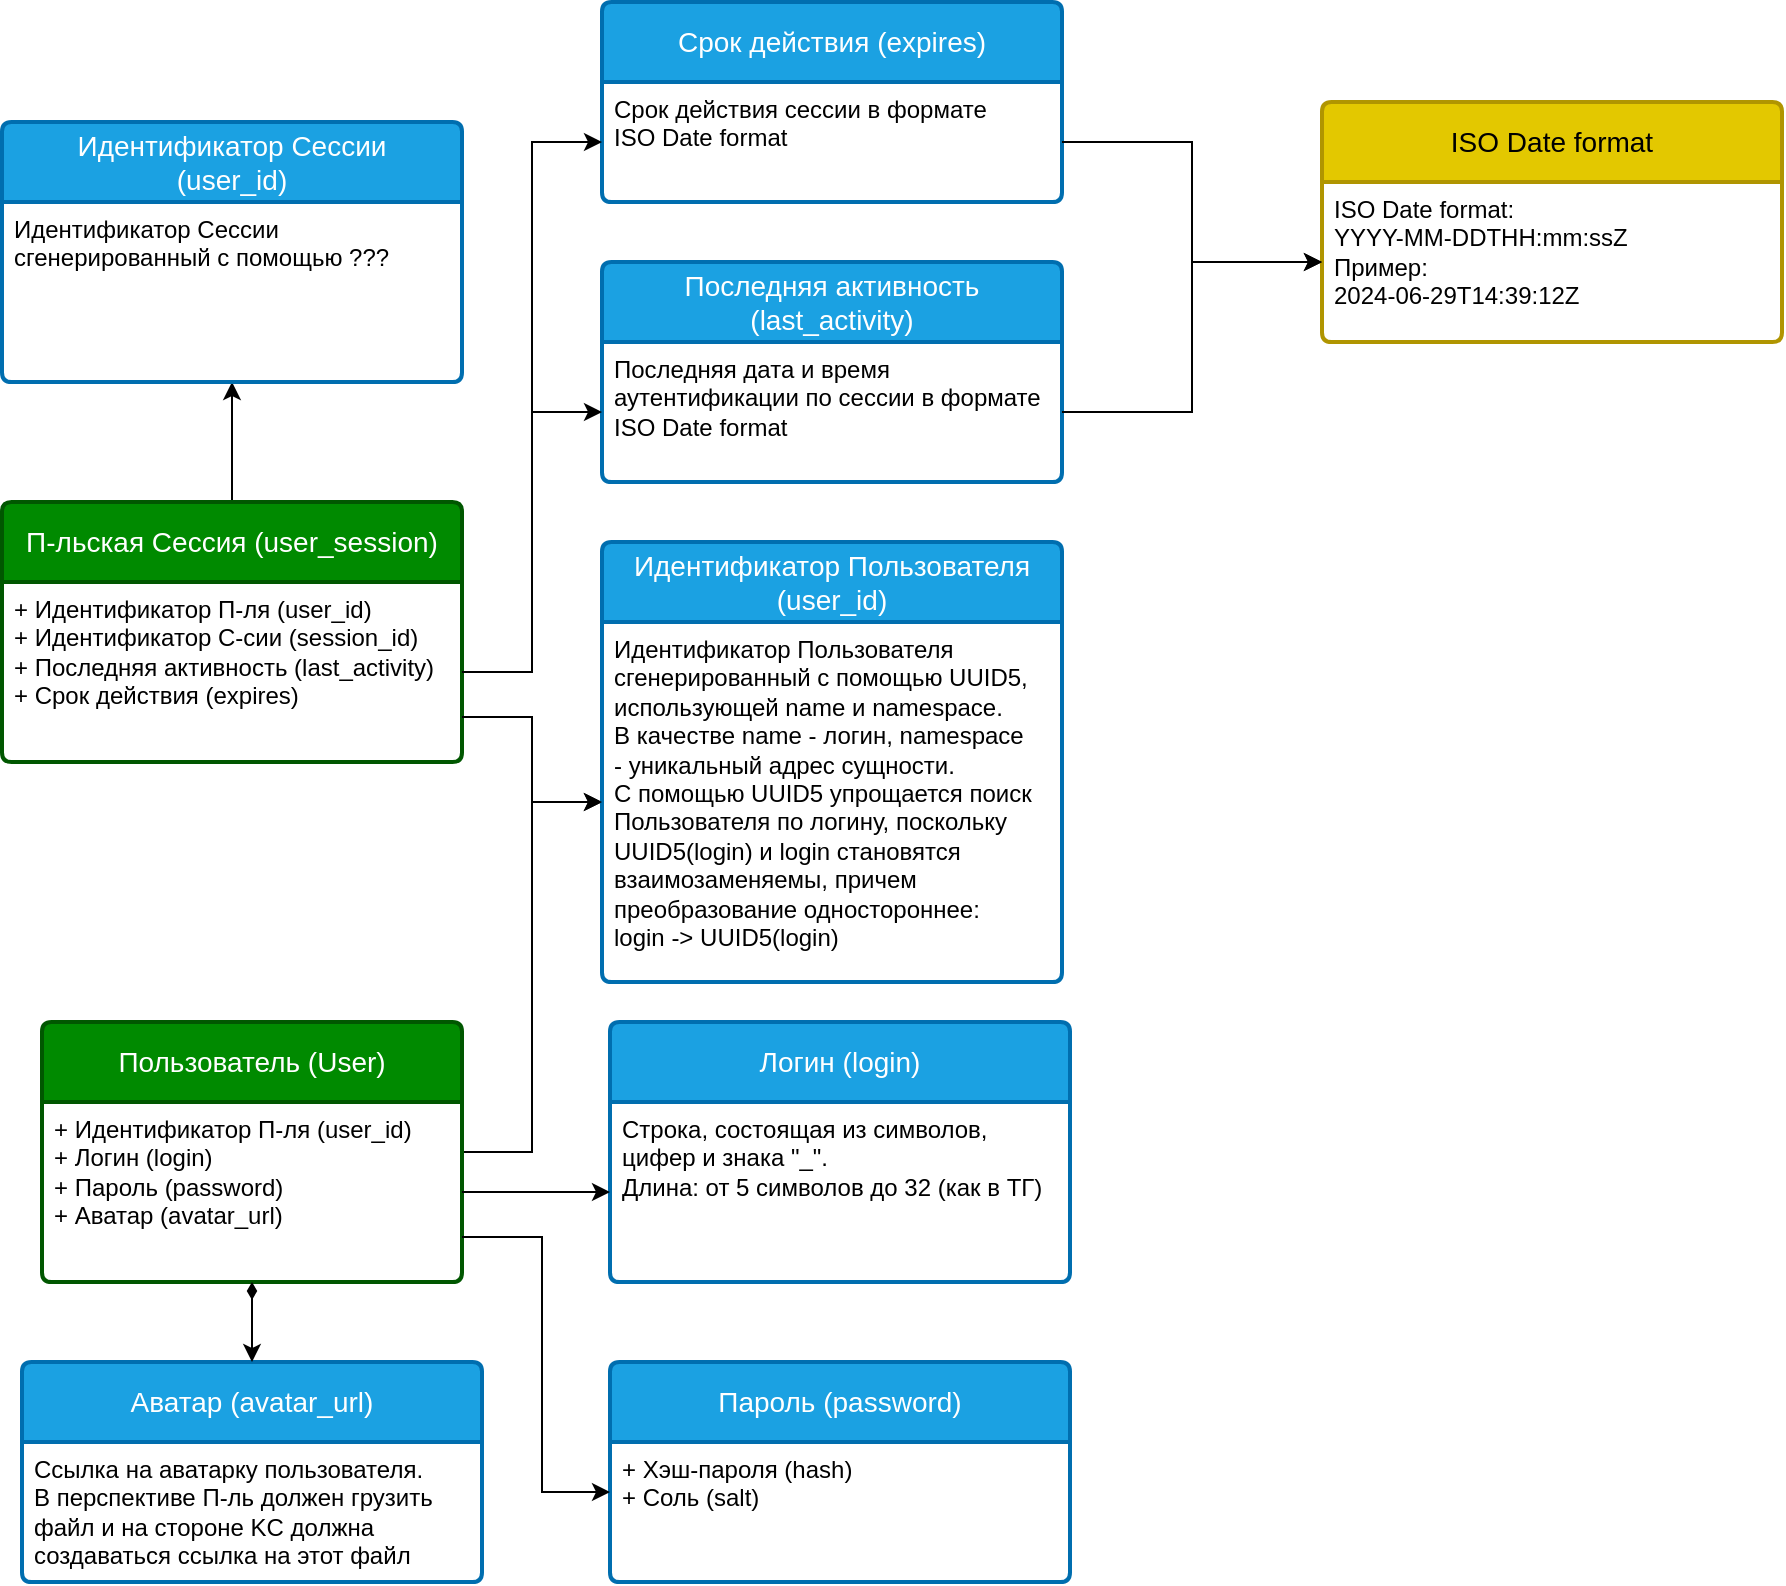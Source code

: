 <mxfile version="22.1.15" type="device">
  <diagram name="Страница — 1" id="jalvZomBwcD69yPN_kqk">
    <mxGraphModel dx="1948" dy="962" grid="1" gridSize="10" guides="1" tooltips="1" connect="1" arrows="1" fold="1" page="1" pageScale="1" pageWidth="827" pageHeight="1169" math="0" shadow="0">
      <root>
        <mxCell id="0" />
        <mxCell id="1" parent="0" />
        <mxCell id="CyBXBGic2hE4jjvCa_F8-43" style="edgeStyle=orthogonalEdgeStyle;rounded=0;orthogonalLoop=1;jettySize=auto;html=1;exitX=1;exitY=0.5;exitDx=0;exitDy=0;entryX=0;entryY=0.5;entryDx=0;entryDy=0;startArrow=none;startFill=0;" parent="1" source="CyBXBGic2hE4jjvCa_F8-27" target="CyBXBGic2hE4jjvCa_F8-41" edge="1">
          <mxGeometry relative="1" as="geometry" />
        </mxCell>
        <mxCell id="CyBXBGic2hE4jjvCa_F8-27" value="Пользователь (User)" style="swimlane;childLayout=stackLayout;horizontal=1;startSize=40;horizontalStack=0;rounded=1;fontSize=14;fontStyle=0;strokeWidth=2;resizeParent=0;resizeLast=1;shadow=0;dashed=0;align=center;arcSize=4;whiteSpace=wrap;html=1;fillColor=#008a00;fontColor=#ffffff;strokeColor=#005700;" parent="1" vertex="1">
          <mxGeometry x="100" y="580" width="210" height="130" as="geometry" />
        </mxCell>
        <mxCell id="CyBXBGic2hE4jjvCa_F8-28" value="+ Идентификатор П-ля (user_id)&lt;br&gt;+ Логин (login)&lt;br&gt;+ Пароль (password)&lt;br&gt;+ Аватар (avatar_url)" style="align=left;strokeColor=none;fillColor=none;spacingLeft=4;fontSize=12;verticalAlign=top;resizable=0;rotatable=0;part=1;html=1;" parent="CyBXBGic2hE4jjvCa_F8-27" vertex="1">
          <mxGeometry y="40" width="210" height="90" as="geometry" />
        </mxCell>
        <mxCell id="CyBXBGic2hE4jjvCa_F8-36" value="Пароль (password)" style="swimlane;childLayout=stackLayout;horizontal=1;startSize=40;horizontalStack=0;rounded=1;fontSize=14;fontStyle=0;strokeWidth=2;resizeParent=0;resizeLast=1;shadow=0;dashed=0;align=center;arcSize=4;whiteSpace=wrap;html=1;fillColor=#1ba1e2;fontColor=#ffffff;strokeColor=#006EAF;" parent="1" vertex="1">
          <mxGeometry x="384" y="750" width="230" height="110" as="geometry" />
        </mxCell>
        <mxCell id="CyBXBGic2hE4jjvCa_F8-37" value="+ Хэш-пароля (hash)&lt;br&gt;+ Соль (salt)" style="align=left;strokeColor=none;fillColor=none;spacingLeft=4;fontSize=12;verticalAlign=top;resizable=0;rotatable=0;part=1;html=1;" parent="CyBXBGic2hE4jjvCa_F8-36" vertex="1">
          <mxGeometry y="40" width="230" height="70" as="geometry" />
        </mxCell>
        <mxCell id="CyBXBGic2hE4jjvCa_F8-39" value="" style="edgeStyle=orthogonalEdgeStyle;rounded=0;orthogonalLoop=1;jettySize=auto;html=1;startArrow=none;startFill=0;strokeWidth=1;exitX=1;exitY=0.75;exitDx=0;exitDy=0;" parent="1" source="CyBXBGic2hE4jjvCa_F8-28" target="CyBXBGic2hE4jjvCa_F8-37" edge="1">
          <mxGeometry relative="1" as="geometry">
            <Array as="points">
              <mxPoint x="350" y="687" />
              <mxPoint x="350" y="815" />
            </Array>
          </mxGeometry>
        </mxCell>
        <mxCell id="CyBXBGic2hE4jjvCa_F8-40" value="Идентификатор Пользователя&lt;br&gt;(user_id)" style="swimlane;childLayout=stackLayout;horizontal=1;startSize=40;horizontalStack=0;rounded=1;fontSize=14;fontStyle=0;strokeWidth=2;resizeParent=0;resizeLast=1;shadow=0;dashed=0;align=center;arcSize=4;whiteSpace=wrap;html=1;fillColor=#1ba1e2;fontColor=#ffffff;strokeColor=#006EAF;" parent="1" vertex="1">
          <mxGeometry x="380" y="340" width="230" height="220" as="geometry" />
        </mxCell>
        <mxCell id="CyBXBGic2hE4jjvCa_F8-41" value="Идентификатор Пользователя&lt;br&gt;сгенерированный с помощью UUID5,&lt;br&gt;использующей name и namespace.&lt;br&gt;В качестве name - логин, namespace&lt;br&gt;- уникальный адрес сущности.&lt;br&gt;С помощью UUID5 упрощается поиск&lt;br&gt;Пользователя по логину, поскольку&lt;br&gt;UUID5(login) и login становятся&lt;br&gt;взаимозаменяемы, причем &lt;br&gt;преобразование&amp;nbsp;одностороннее:&lt;br&gt;login -&amp;gt; UUID5(login)" style="align=left;strokeColor=none;fillColor=none;spacingLeft=4;fontSize=12;verticalAlign=top;resizable=0;rotatable=0;part=1;html=1;" parent="CyBXBGic2hE4jjvCa_F8-40" vertex="1">
          <mxGeometry y="40" width="230" height="180" as="geometry" />
        </mxCell>
        <mxCell id="CyBXBGic2hE4jjvCa_F8-44" value="Логин (login)" style="swimlane;childLayout=stackLayout;horizontal=1;startSize=40;horizontalStack=0;rounded=1;fontSize=14;fontStyle=0;strokeWidth=2;resizeParent=0;resizeLast=1;shadow=0;dashed=0;align=center;arcSize=4;whiteSpace=wrap;html=1;fillColor=#1ba1e2;fontColor=#ffffff;strokeColor=#006EAF;" parent="1" vertex="1">
          <mxGeometry x="384" y="580" width="230" height="130" as="geometry" />
        </mxCell>
        <mxCell id="CyBXBGic2hE4jjvCa_F8-45" value="Строка, состоящая из символов,&amp;nbsp;&lt;br&gt;цифер и знака &quot;_&quot;.&lt;br&gt;Длина: от 5 символов до 32 (как в ТГ)" style="align=left;strokeColor=none;fillColor=none;spacingLeft=4;fontSize=12;verticalAlign=top;resizable=0;rotatable=0;part=1;html=1;" parent="CyBXBGic2hE4jjvCa_F8-44" vertex="1">
          <mxGeometry y="40" width="230" height="90" as="geometry" />
        </mxCell>
        <mxCell id="CyBXBGic2hE4jjvCa_F8-47" style="edgeStyle=orthogonalEdgeStyle;rounded=0;orthogonalLoop=1;jettySize=auto;html=1;startArrow=none;startFill=0;" parent="1" source="CyBXBGic2hE4jjvCa_F8-28" target="CyBXBGic2hE4jjvCa_F8-45" edge="1">
          <mxGeometry relative="1" as="geometry" />
        </mxCell>
        <mxCell id="CyBXBGic2hE4jjvCa_F8-48" value="Аватар (avatar_url)" style="swimlane;childLayout=stackLayout;horizontal=1;startSize=40;horizontalStack=0;rounded=1;fontSize=14;fontStyle=0;strokeWidth=2;resizeParent=0;resizeLast=1;shadow=0;dashed=0;align=center;arcSize=4;whiteSpace=wrap;html=1;fillColor=#1ba1e2;fontColor=#ffffff;strokeColor=#006EAF;" parent="1" vertex="1">
          <mxGeometry x="90" y="750" width="230" height="110" as="geometry" />
        </mxCell>
        <mxCell id="CyBXBGic2hE4jjvCa_F8-49" value="Ссылка на аватарку пользователя.&lt;br&gt;В перспективе П-ль должен грузить&amp;nbsp;&lt;br&gt;файл и на стороне KC должна&lt;br&gt;создаваться ссылка на этот файл" style="align=left;strokeColor=none;fillColor=none;spacingLeft=4;fontSize=12;verticalAlign=top;resizable=0;rotatable=0;part=1;html=1;" parent="CyBXBGic2hE4jjvCa_F8-48" vertex="1">
          <mxGeometry y="40" width="230" height="70" as="geometry" />
        </mxCell>
        <mxCell id="CyBXBGic2hE4jjvCa_F8-52" style="edgeStyle=orthogonalEdgeStyle;rounded=0;orthogonalLoop=1;jettySize=auto;html=1;startArrow=diamondThin;startFill=1;" parent="1" source="CyBXBGic2hE4jjvCa_F8-28" target="CyBXBGic2hE4jjvCa_F8-48" edge="1">
          <mxGeometry relative="1" as="geometry" />
        </mxCell>
        <mxCell id="DgBRq3_PrkJnsQy8nKH5-26" value="" style="edgeStyle=orthogonalEdgeStyle;rounded=0;orthogonalLoop=1;jettySize=auto;html=1;" parent="1" source="DgBRq3_PrkJnsQy8nKH5-1" target="DgBRq3_PrkJnsQy8nKH5-24" edge="1">
          <mxGeometry relative="1" as="geometry" />
        </mxCell>
        <mxCell id="DgBRq3_PrkJnsQy8nKH5-1" value="П-льская Сессия (user_session)" style="swimlane;childLayout=stackLayout;horizontal=1;startSize=40;horizontalStack=0;rounded=1;fontSize=14;fontStyle=0;strokeWidth=2;resizeParent=0;resizeLast=1;shadow=0;dashed=0;align=center;arcSize=4;whiteSpace=wrap;html=1;fillColor=#008a00;fontColor=#ffffff;strokeColor=#005700;" parent="1" vertex="1">
          <mxGeometry x="80" y="320" width="230" height="130" as="geometry" />
        </mxCell>
        <mxCell id="DgBRq3_PrkJnsQy8nKH5-2" value="+ Идентификатор П-ля (user_id)&lt;br&gt;+ Идентификатор С-сии (session_id)&lt;br&gt;+ Последняя активность (last_activity)&lt;br&gt;+ Срок действия (expires)" style="align=left;strokeColor=none;fillColor=none;spacingLeft=4;fontSize=12;verticalAlign=top;resizable=0;rotatable=0;part=1;html=1;" parent="DgBRq3_PrkJnsQy8nKH5-1" vertex="1">
          <mxGeometry y="40" width="230" height="90" as="geometry" />
        </mxCell>
        <mxCell id="DgBRq3_PrkJnsQy8nKH5-3" value="Последняя активность (last_activity)" style="swimlane;childLayout=stackLayout;horizontal=1;startSize=40;horizontalStack=0;rounded=1;fontSize=14;fontStyle=0;strokeWidth=2;resizeParent=0;resizeLast=1;shadow=0;dashed=0;align=center;arcSize=4;whiteSpace=wrap;html=1;fillColor=#1ba1e2;fontColor=#ffffff;strokeColor=#006EAF;" parent="1" vertex="1">
          <mxGeometry x="380" y="200" width="230" height="110" as="geometry" />
        </mxCell>
        <mxCell id="DgBRq3_PrkJnsQy8nKH5-4" value="Последняя дата и время&lt;br&gt;аутентификации по сессии в формате&lt;br&gt;ISO Date format" style="align=left;strokeColor=none;fillColor=none;spacingLeft=4;fontSize=12;verticalAlign=top;resizable=0;rotatable=0;part=1;html=1;" parent="DgBRq3_PrkJnsQy8nKH5-3" vertex="1">
          <mxGeometry y="40" width="230" height="70" as="geometry" />
        </mxCell>
        <mxCell id="DgBRq3_PrkJnsQy8nKH5-8" value="ISO Date format" style="swimlane;childLayout=stackLayout;horizontal=1;startSize=40;horizontalStack=0;rounded=1;fontSize=14;fontStyle=0;strokeWidth=2;resizeParent=0;resizeLast=1;shadow=0;dashed=0;align=center;arcSize=4;whiteSpace=wrap;html=1;fillColor=#e3c800;fontColor=#000000;strokeColor=#B09500;" parent="1" vertex="1">
          <mxGeometry x="740" y="120" width="230" height="120" as="geometry" />
        </mxCell>
        <mxCell id="DgBRq3_PrkJnsQy8nKH5-9" value="ISO Date format:&lt;br style=&quot;&quot;&gt;&lt;span style=&quot;&quot;&gt;YYYY-MM-DDTHH:mm:ssZ&lt;/span&gt;&lt;br style=&quot;&quot;&gt;&lt;span style=&quot;&quot;&gt;Пример:&lt;/span&gt;&lt;br style=&quot;&quot;&gt;&lt;span style=&quot;&quot;&gt;2024-06-29T14:39:12Z&lt;/span&gt;" style="align=left;strokeColor=none;fillColor=none;spacingLeft=4;fontSize=12;verticalAlign=top;resizable=0;rotatable=0;part=1;html=1;" parent="DgBRq3_PrkJnsQy8nKH5-8" vertex="1">
          <mxGeometry y="40" width="230" height="80" as="geometry" />
        </mxCell>
        <mxCell id="DgBRq3_PrkJnsQy8nKH5-16" style="edgeStyle=orthogonalEdgeStyle;rounded=0;orthogonalLoop=1;jettySize=auto;html=1;exitX=1;exitY=0.5;exitDx=0;exitDy=0;entryX=0;entryY=0.5;entryDx=0;entryDy=0;" parent="1" source="DgBRq3_PrkJnsQy8nKH5-2" target="DgBRq3_PrkJnsQy8nKH5-4" edge="1">
          <mxGeometry relative="1" as="geometry" />
        </mxCell>
        <mxCell id="DgBRq3_PrkJnsQy8nKH5-17" style="edgeStyle=orthogonalEdgeStyle;rounded=0;orthogonalLoop=1;jettySize=auto;html=1;" parent="1" source="DgBRq3_PrkJnsQy8nKH5-4" target="DgBRq3_PrkJnsQy8nKH5-9" edge="1">
          <mxGeometry relative="1" as="geometry" />
        </mxCell>
        <mxCell id="DgBRq3_PrkJnsQy8nKH5-18" value="Срок действия (expires)" style="swimlane;childLayout=stackLayout;horizontal=1;startSize=40;horizontalStack=0;rounded=1;fontSize=14;fontStyle=0;strokeWidth=2;resizeParent=0;resizeLast=1;shadow=0;dashed=0;align=center;arcSize=4;whiteSpace=wrap;html=1;fillColor=#1ba1e2;fontColor=#ffffff;strokeColor=#006EAF;" parent="1" vertex="1">
          <mxGeometry x="380" y="70" width="230" height="100" as="geometry" />
        </mxCell>
        <mxCell id="DgBRq3_PrkJnsQy8nKH5-19" value="Срок действия сессии в формате&lt;br&gt;ISO Date format" style="align=left;strokeColor=none;fillColor=none;spacingLeft=4;fontSize=12;verticalAlign=top;resizable=0;rotatable=0;part=1;html=1;" parent="DgBRq3_PrkJnsQy8nKH5-18" vertex="1">
          <mxGeometry y="40" width="230" height="60" as="geometry" />
        </mxCell>
        <mxCell id="DgBRq3_PrkJnsQy8nKH5-20" style="edgeStyle=orthogonalEdgeStyle;rounded=0;orthogonalLoop=1;jettySize=auto;html=1;exitX=1;exitY=0.5;exitDx=0;exitDy=0;entryX=0;entryY=0.5;entryDx=0;entryDy=0;" parent="1" source="DgBRq3_PrkJnsQy8nKH5-19" target="DgBRq3_PrkJnsQy8nKH5-9" edge="1">
          <mxGeometry relative="1" as="geometry" />
        </mxCell>
        <mxCell id="DgBRq3_PrkJnsQy8nKH5-21" style="edgeStyle=orthogonalEdgeStyle;rounded=0;orthogonalLoop=1;jettySize=auto;html=1;exitX=1;exitY=0.5;exitDx=0;exitDy=0;entryX=0;entryY=0.5;entryDx=0;entryDy=0;" parent="1" source="DgBRq3_PrkJnsQy8nKH5-2" target="DgBRq3_PrkJnsQy8nKH5-19" edge="1">
          <mxGeometry relative="1" as="geometry" />
        </mxCell>
        <mxCell id="DgBRq3_PrkJnsQy8nKH5-22" style="edgeStyle=orthogonalEdgeStyle;rounded=0;orthogonalLoop=1;jettySize=auto;html=1;exitX=1;exitY=0.75;exitDx=0;exitDy=0;entryX=0;entryY=0.5;entryDx=0;entryDy=0;startArrow=none;startFill=0;" parent="1" source="DgBRq3_PrkJnsQy8nKH5-2" target="CyBXBGic2hE4jjvCa_F8-41" edge="1">
          <mxGeometry relative="1" as="geometry" />
        </mxCell>
        <mxCell id="DgBRq3_PrkJnsQy8nKH5-23" value="Идентификатор Сессии&lt;br&gt;(user_id)" style="swimlane;childLayout=stackLayout;horizontal=1;startSize=40;horizontalStack=0;rounded=1;fontSize=14;fontStyle=0;strokeWidth=2;resizeParent=0;resizeLast=1;shadow=0;dashed=0;align=center;arcSize=4;whiteSpace=wrap;html=1;fillColor=#1ba1e2;fontColor=#ffffff;strokeColor=#006EAF;" parent="1" vertex="1">
          <mxGeometry x="80" y="130" width="230" height="130" as="geometry" />
        </mxCell>
        <mxCell id="DgBRq3_PrkJnsQy8nKH5-24" value="Идентификатор Сессии &lt;br&gt;сгенерированный с помощью ???" style="align=left;strokeColor=none;fillColor=none;spacingLeft=4;fontSize=12;verticalAlign=top;resizable=0;rotatable=0;part=1;html=1;" parent="DgBRq3_PrkJnsQy8nKH5-23" vertex="1">
          <mxGeometry y="40" width="230" height="90" as="geometry" />
        </mxCell>
      </root>
    </mxGraphModel>
  </diagram>
</mxfile>
